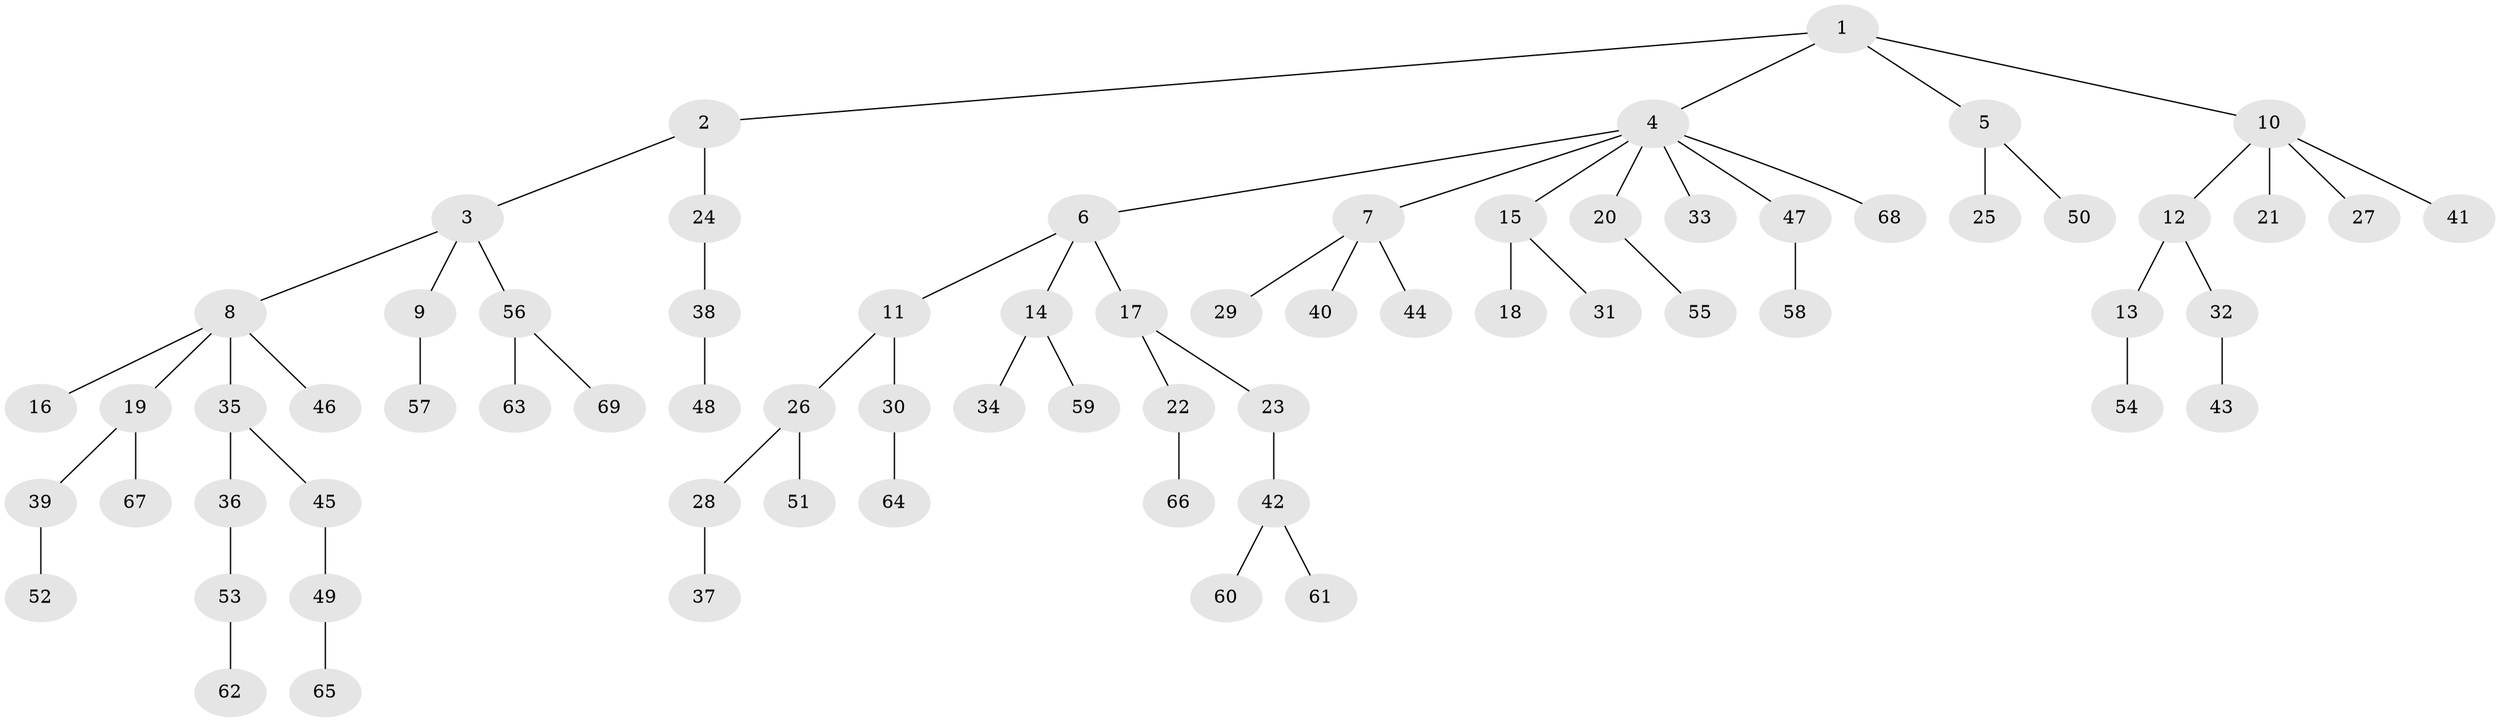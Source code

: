// Generated by graph-tools (version 1.1) at 2025/15/03/09/25 04:15:37]
// undirected, 69 vertices, 68 edges
graph export_dot {
graph [start="1"]
  node [color=gray90,style=filled];
  1;
  2;
  3;
  4;
  5;
  6;
  7;
  8;
  9;
  10;
  11;
  12;
  13;
  14;
  15;
  16;
  17;
  18;
  19;
  20;
  21;
  22;
  23;
  24;
  25;
  26;
  27;
  28;
  29;
  30;
  31;
  32;
  33;
  34;
  35;
  36;
  37;
  38;
  39;
  40;
  41;
  42;
  43;
  44;
  45;
  46;
  47;
  48;
  49;
  50;
  51;
  52;
  53;
  54;
  55;
  56;
  57;
  58;
  59;
  60;
  61;
  62;
  63;
  64;
  65;
  66;
  67;
  68;
  69;
  1 -- 2;
  1 -- 4;
  1 -- 5;
  1 -- 10;
  2 -- 3;
  2 -- 24;
  3 -- 8;
  3 -- 9;
  3 -- 56;
  4 -- 6;
  4 -- 7;
  4 -- 15;
  4 -- 20;
  4 -- 33;
  4 -- 47;
  4 -- 68;
  5 -- 25;
  5 -- 50;
  6 -- 11;
  6 -- 14;
  6 -- 17;
  7 -- 29;
  7 -- 40;
  7 -- 44;
  8 -- 16;
  8 -- 19;
  8 -- 35;
  8 -- 46;
  9 -- 57;
  10 -- 12;
  10 -- 21;
  10 -- 27;
  10 -- 41;
  11 -- 26;
  11 -- 30;
  12 -- 13;
  12 -- 32;
  13 -- 54;
  14 -- 34;
  14 -- 59;
  15 -- 18;
  15 -- 31;
  17 -- 22;
  17 -- 23;
  19 -- 39;
  19 -- 67;
  20 -- 55;
  22 -- 66;
  23 -- 42;
  24 -- 38;
  26 -- 28;
  26 -- 51;
  28 -- 37;
  30 -- 64;
  32 -- 43;
  35 -- 36;
  35 -- 45;
  36 -- 53;
  38 -- 48;
  39 -- 52;
  42 -- 60;
  42 -- 61;
  45 -- 49;
  47 -- 58;
  49 -- 65;
  53 -- 62;
  56 -- 63;
  56 -- 69;
}
